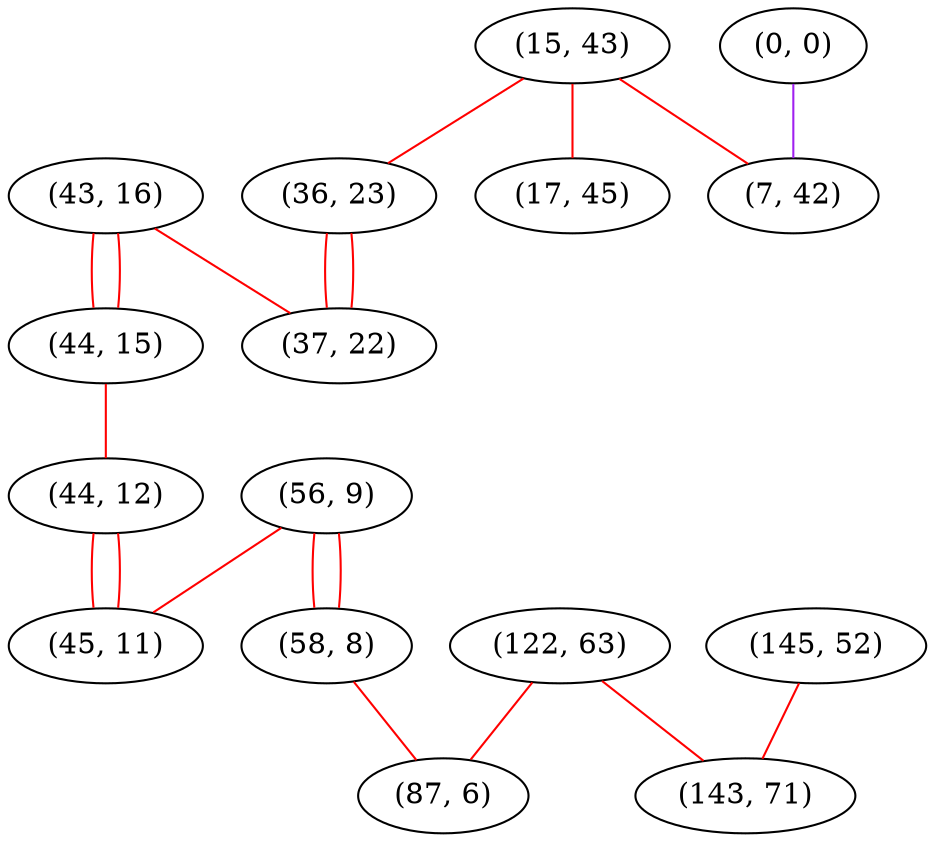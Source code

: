 graph "" {
"(43, 16)";
"(56, 9)";
"(44, 15)";
"(0, 0)";
"(58, 8)";
"(44, 12)";
"(145, 52)";
"(122, 63)";
"(15, 43)";
"(36, 23)";
"(143, 71)";
"(7, 42)";
"(37, 22)";
"(17, 45)";
"(87, 6)";
"(45, 11)";
"(43, 16)" -- "(37, 22)"  [color=red, key=0, weight=1];
"(43, 16)" -- "(44, 15)"  [color=red, key=0, weight=1];
"(43, 16)" -- "(44, 15)"  [color=red, key=1, weight=1];
"(56, 9)" -- "(58, 8)"  [color=red, key=0, weight=1];
"(56, 9)" -- "(58, 8)"  [color=red, key=1, weight=1];
"(56, 9)" -- "(45, 11)"  [color=red, key=0, weight=1];
"(44, 15)" -- "(44, 12)"  [color=red, key=0, weight=1];
"(0, 0)" -- "(7, 42)"  [color=purple, key=0, weight=4];
"(58, 8)" -- "(87, 6)"  [color=red, key=0, weight=1];
"(44, 12)" -- "(45, 11)"  [color=red, key=0, weight=1];
"(44, 12)" -- "(45, 11)"  [color=red, key=1, weight=1];
"(145, 52)" -- "(143, 71)"  [color=red, key=0, weight=1];
"(122, 63)" -- "(87, 6)"  [color=red, key=0, weight=1];
"(122, 63)" -- "(143, 71)"  [color=red, key=0, weight=1];
"(15, 43)" -- "(17, 45)"  [color=red, key=0, weight=1];
"(15, 43)" -- "(36, 23)"  [color=red, key=0, weight=1];
"(15, 43)" -- "(7, 42)"  [color=red, key=0, weight=1];
"(36, 23)" -- "(37, 22)"  [color=red, key=0, weight=1];
"(36, 23)" -- "(37, 22)"  [color=red, key=1, weight=1];
}
